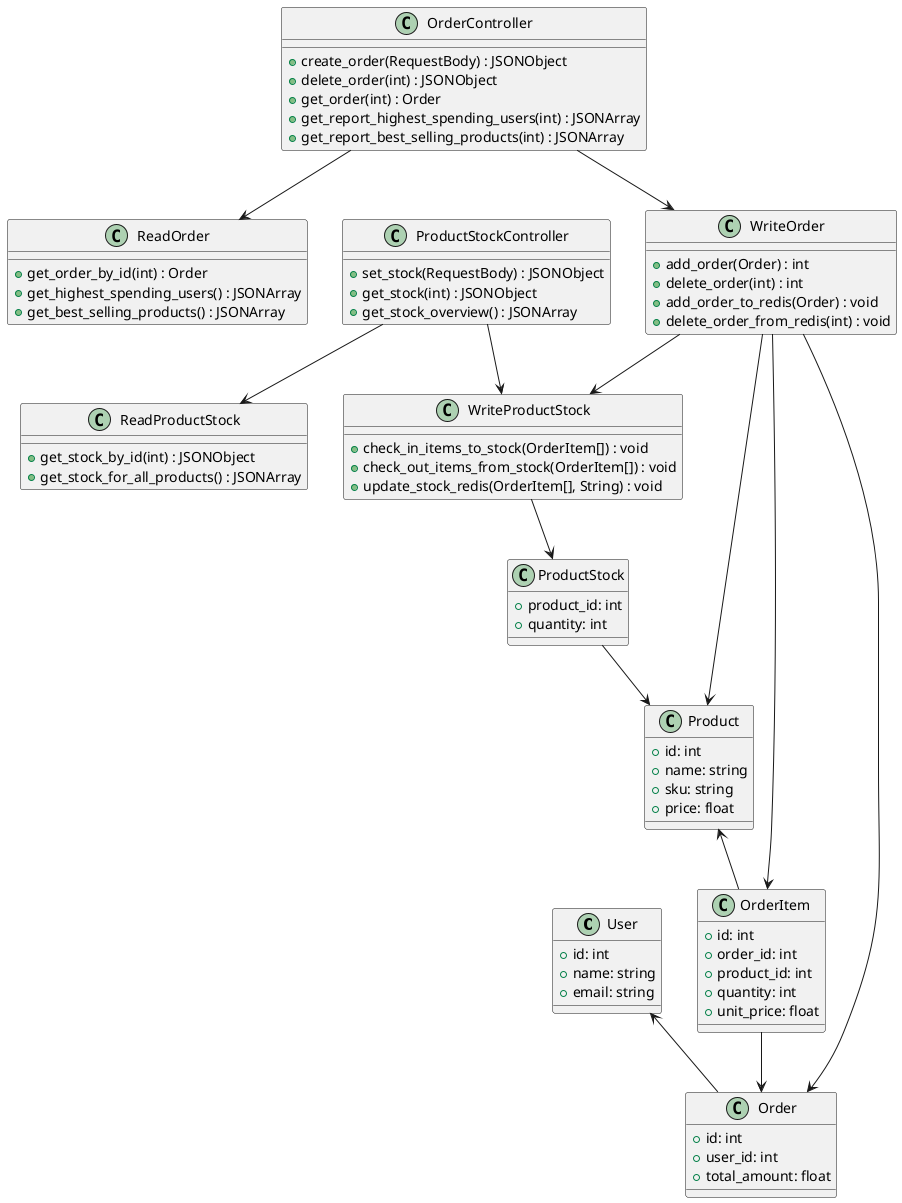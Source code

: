 @startuml
    class User {
        + id: int
        + name: string
        + email: string
    }

    class Product {
        + id: int
        + name: string
        + sku: string
        + price: float
    }

    class ProductStock {
        + product_id: int
        + quantity: int
    }

    class OrderItem {
        + id: int
        + order_id: int
        + product_id: int
        + quantity: int
        + unit_price: float
    }

    class Order {
        + id: int
        + user_id: int
        + total_amount: float
    }

    class WriteOrder {
        + add_order(Order) : int
        + delete_order(int) : int
        + add_order_to_redis(Order) : void
        + delete_order_from_redis(int) : void
    }

    class WriteProductStock {
        + check_in_items_to_stock(OrderItem[]) : void
        + check_out_items_from_stock(OrderItem[]) : void
        + update_stock_redis(OrderItem[], String) : void
    }

    class ReadProductStock {
        + get_stock_by_id(int) : JSONObject
        + get_stock_for_all_products() : JSONArray
    }

    class ReadOrder {
        + get_order_by_id(int) : Order
        + get_highest_spending_users() : JSONArray
        + get_best_selling_products() : JSONArray
    }

    class OrderController {
        + create_order(RequestBody) : JSONObject
        + delete_order(int) : JSONObject
        + get_order(int) : Order
        + get_report_highest_spending_users(int) : JSONArray
        + get_report_best_selling_products(int) : JSONArray
    }

    class ProductStockController {
        + set_stock(RequestBody) : JSONObject
        + get_stock(int) : JSONObject
        + get_stock_overview() : JSONArray
    }

    OrderItem --> Order
    User <-- Order
    Product <-- OrderItem
    WriteOrder --> Order
    WriteOrder --> OrderItem
    WriteOrder --> Product
    WriteOrder --> WriteProductStock
    WriteProductStock --> ProductStock
    OrderController --> WriteOrder
    OrderController --> ReadOrder
    ProductStockController --> ReadProductStock
    ProductStockController --> WriteProductStock
    ProductStock --> Product
@enduml
